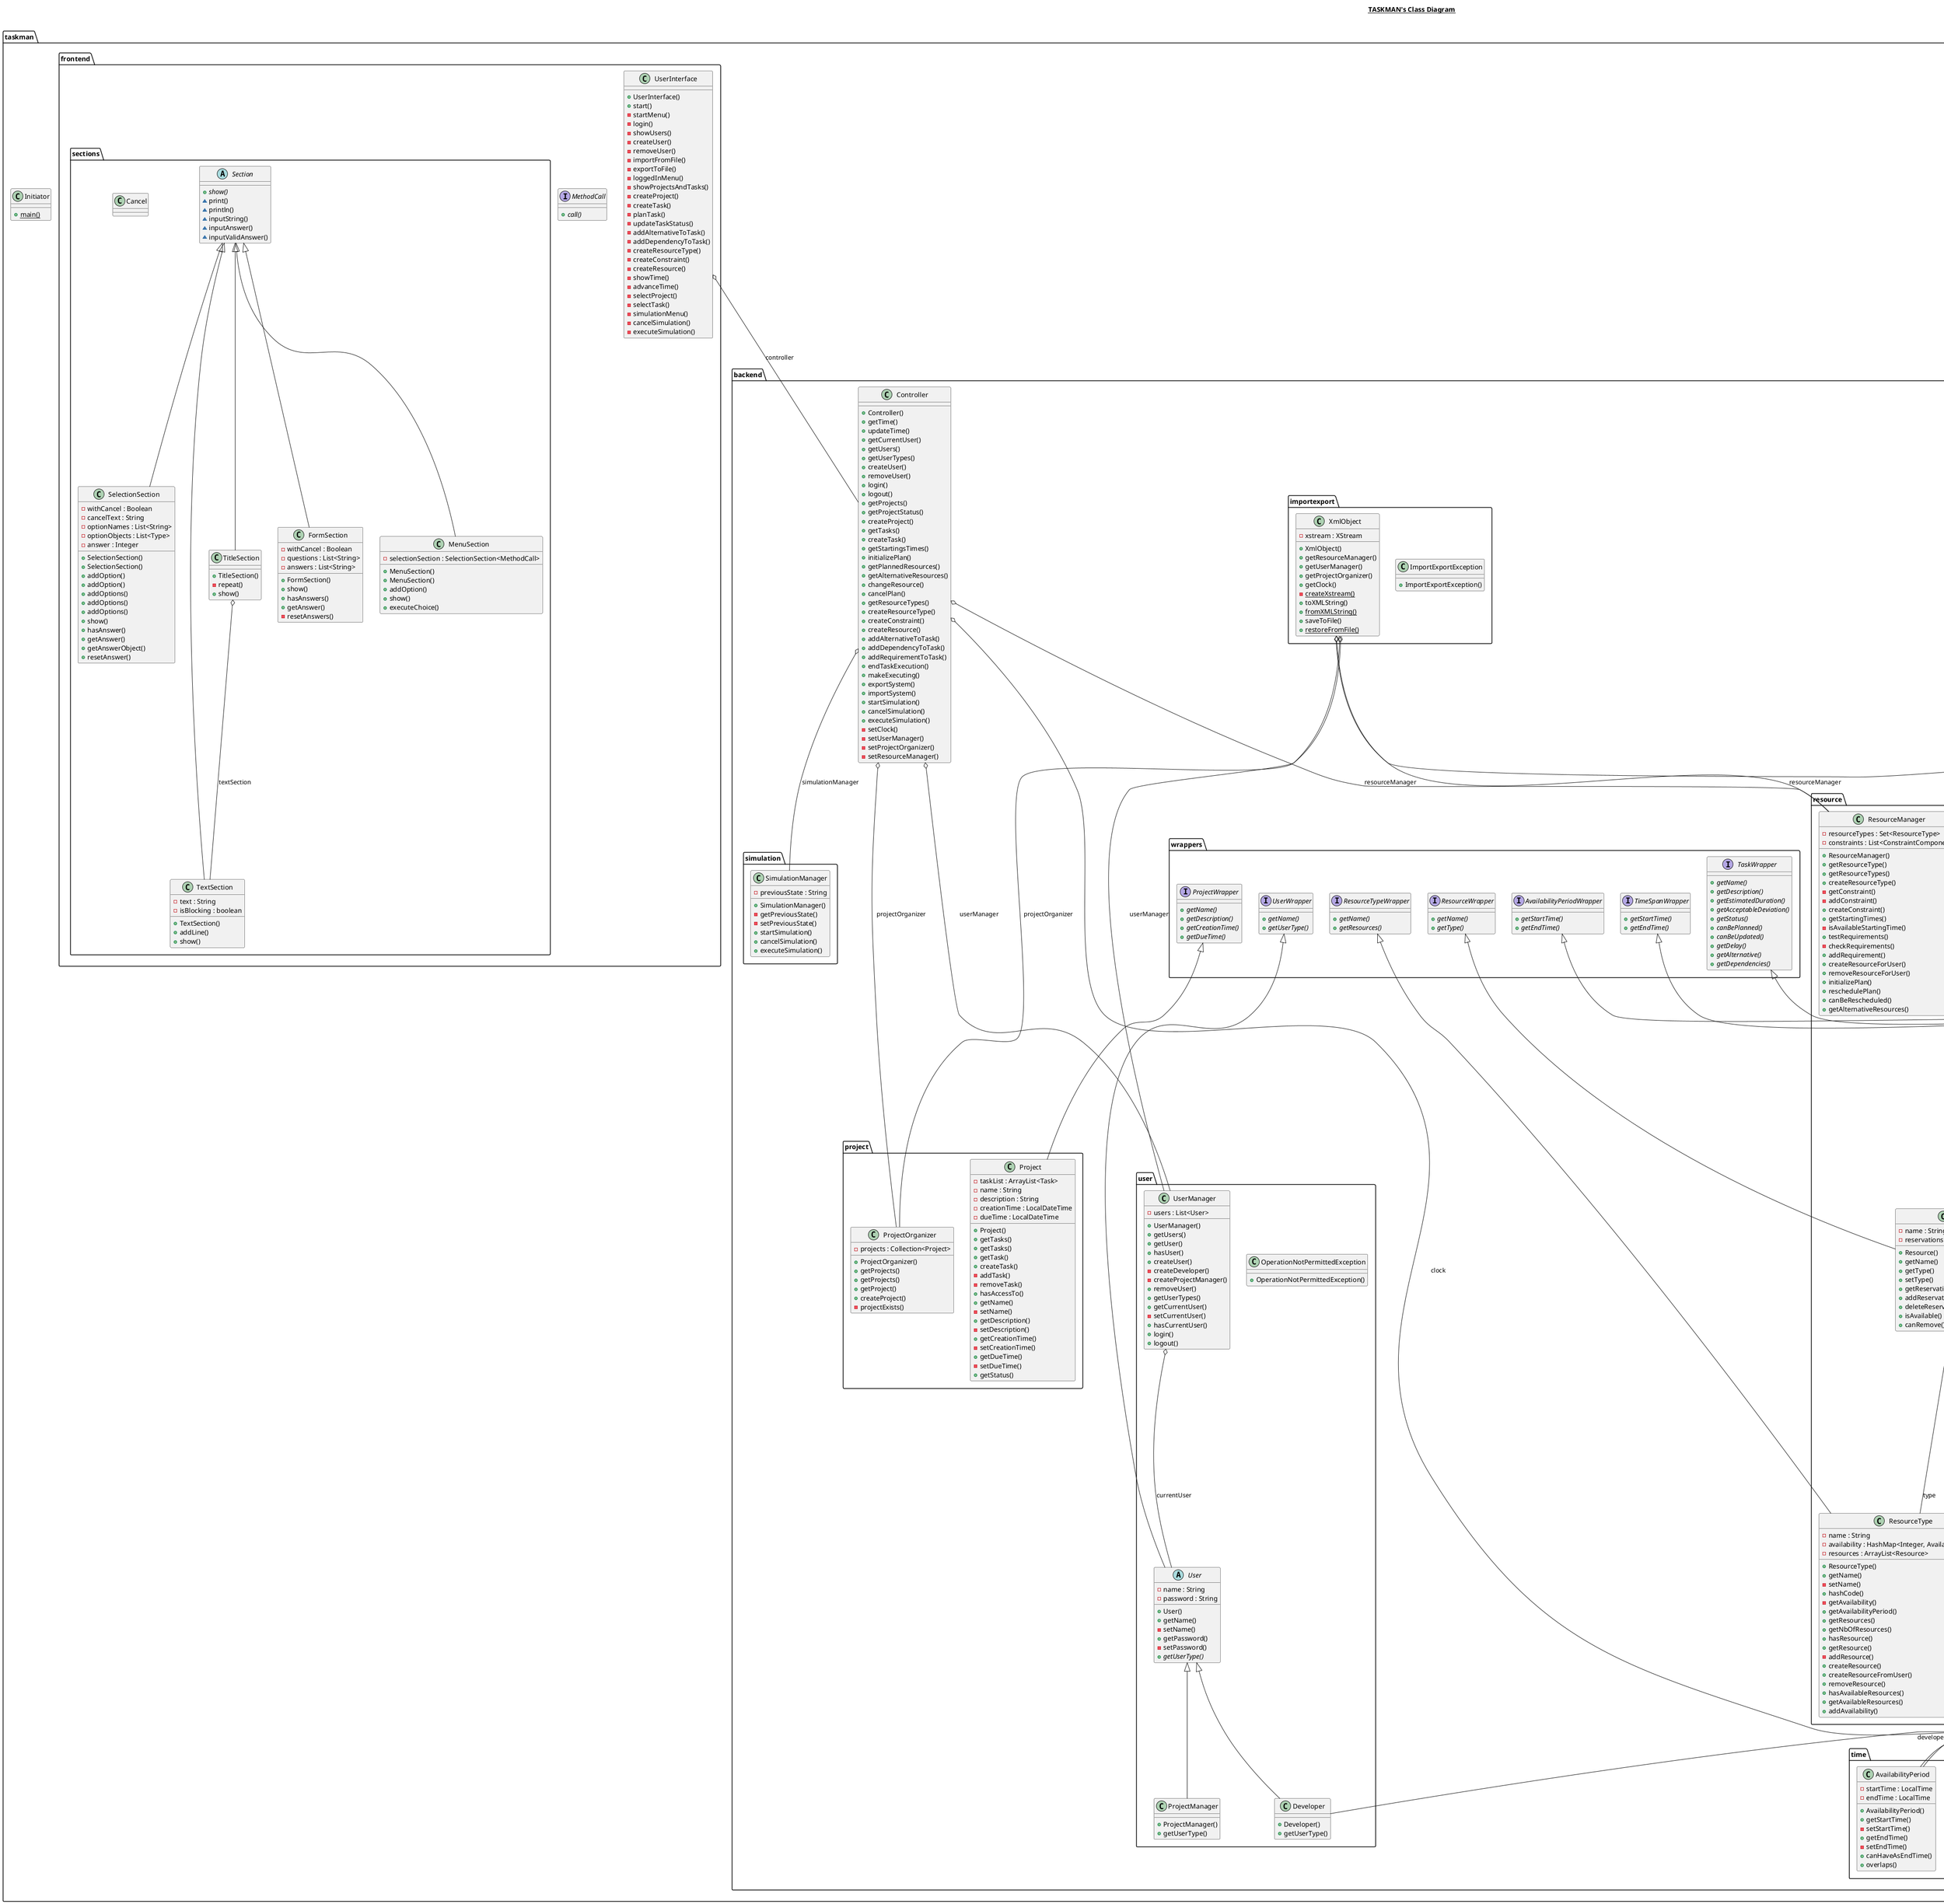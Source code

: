@startuml

title __TASKMAN's Class Diagram__\n

  package taskman {
    class Initiator {
        {static} + main()
    }

    package taskman.frontend {
      interface MethodCall {
          {abstract} + call()
      }

      class UserInterface {
          + UserInterface()
          + start()
          - startMenu()
          - login()
          - showUsers()
          - createUser()
          - removeUser()
          - importFromFile()
          - exportToFile()
          - loggedInMenu()
          - showProjectsAndTasks()
          - createProject()
          - createTask()
          - planTask()
          - updateTaskStatus()
          - addAlternativeToTask()
          - addDependencyToTask()
          - createResourceType()
          - createConstraint()
          - createResource()
          - showTime()
          - advanceTime()
          - selectProject()
          - selectTask()
          - simulationMenu()
          - cancelSimulation()
          - executeSimulation()
      }

      package taskman.frontend.sections {
        class Cancel {
        }

        class FormSection {
            - withCancel : Boolean
            - questions : List<String>
            - answers : List<String>
            + FormSection()
            + show()
            + hasAnswers()
            + getAnswer()
            - resetAnswers()
        }

        class MenuSection {
            - selectionSection : SelectionSection<MethodCall>
            + MenuSection()
            + MenuSection()
            + addOption()
            + show()
            + executeChoice()
        }

        abstract class Section {
            {abstract} + show()
            ~ print()
            ~ println()
            ~ inputString()
            ~ inputAnswer()
            ~ inputValidAnswer()
        }

        class SelectionSection {
            - withCancel : Boolean
            - cancelText : String
            - optionNames : List<String>
            - optionObjects : List<Type>
            - answer : Integer
            + SelectionSection()
            + SelectionSection()
            + addOption()
            + addOption()
            + addOptions()
            + addOptions()
            + addOptions()
            + show()
            + hasAnswer()
            + getAnswer()
            + getAnswerObject()
            + resetAnswer()
        }

        class TextSection {
            - text : String
            - isBlocking : boolean
            + TextSection()
            + addLine()
            + show()
        }

        class TitleSection {
            + TitleSection()
            - repeat()
            + show()
        }
      }
    }

    package taskman.backend {
      class Controller {
          + Controller()
          + getTime()
          + updateTime()
          + getCurrentUser()
          + getUsers()
          + getUserTypes()
          + createUser()
          + removeUser()
          + login()
          + logout()
          + getProjects()
          + getProjectStatus()
          + createProject()
          + getTasks()
          + createTask()
          + getStartingsTimes()
          + initializePlan()
          + getPlannedResources()
          + getAlternativeResources()
          + changeResource()
          + cancelPlan()
          + getResourceTypes()
          + createResourceType()
          + createConstraint()
          + createResource()
          + addAlternativeToTask()
          + addDependencyToTask()
          + addRequirementToTask()
          + endTaskExecution()
          + makeExecuting()
          + exportSystem()
          + importSystem()
          + startSimulation()
          + cancelSimulation()
          + executeSimulation()
          - setClock()
          - setUserManager()
          - setProjectOrganizer()
          - setResourceManager()
      }

      package taskman.backend.wrappers {
        interface AvailabilityPeriodWrapper {
            {abstract} + getStartTime()
            {abstract} + getEndTime()
        }

        interface ProjectWrapper {
            {abstract} + getName()
            {abstract} + getDescription()
            {abstract} + getCreationTime()
            {abstract} + getDueTime()
        }

        interface ResourceTypeWrapper {
            {abstract} + getName()
            {abstract} + getResources()
        }

        interface ResourceWrapper {
            {abstract} + getName()
            {abstract} + getType()
        }

        interface TaskWrapper {
            {abstract} + getName()
            {abstract} + getDescription()
            {abstract} + getEstimatedDuration()
            {abstract} + getAcceptableDeviation()
            {abstract} + getStatus()
            {abstract} + canBePlanned()
            {abstract} + canBeUpdated()
            {abstract} + getDelay()
            {abstract} + getAlternative()
            {abstract} + getDependencies()
        }

        interface TimeSpanWrapper {
            {abstract} + getStartTime()
            {abstract} + getEndTime()
        }

        interface UserWrapper {
            {abstract} + getName()
            {abstract} + getUserType()
        }
      }

      package taskman.backend.importexport {
        class ImportExportException {
            + ImportExportException()
        }

        class XmlObject {
            - xstream : XStream
            + XmlObject()
            + getResourceManager()
            + getUserManager()
            + getProjectOrganizer()
            + getClock()
            {static} - createXstream()
            + toXMLString()
            {static} + fromXMLString()
            + saveToFile()
            {static} + restoreFromFile()
        }
      }

      package taskman.backend.project {
        class Project {
            - taskList : ArrayList<Task>
            - name : String
            - description : String
            - creationTime : LocalDateTime
            - dueTime : LocalDateTime
            + Project()
            + getTasks()
            + getTasks()
            + getTask()
            + createTask()
            - addTask()
            - removeTask()
            + hasAccessTo()
            + getName()
            - setName()
            + getDescription()
            - setDescription()
            + getCreationTime()
            - setCreationTime()
            + getDueTime()
            - setDueTime()
            + getStatus()
        }

        class ProjectOrganizer {
            - projects : Collection<Project>
            + ProjectOrganizer()
            + getProjects()
            + getProjects()
            + getProject()
            + createProject()
            - projectExists()
        }
      }

      package taskman.backend.resource {
        class DeveloperResource {
            + DeveloperResource()
            + getBreakTime()
            - setBreakTime()
            + addBreakTime()
            + isAvailable()
            - overlapsWithBreak()
            - setDeveloper()
            + getDeveloper()
        }

        class Plan {
            - requirements : Map<ResourceType, Integer>
            - reservations : List<Reservation>
            + Plan()
            + getTask()
            - setTask()
            + getRequirements()
            + addRequirement()
            + getReservations()
            + createReservations()
            + createReservation()
            + createSpecificReservation()
            + removeReservation()
            + getPlannedResources()
            + changeResource()
            + isDeveloperFromPlan()
            + finish()
            + emptyPlan()
        }

        class Reservation {
            - userSpecific : boolean
            + Reservation()
            + getResource()
            - setResource()
            + getTimeSpan()
            - setTimeSpan()
            + overlaps()
            + finishEarlier()
            + isUserSpecific()
            + setUserSpecific()
            + delete()
        }

        class Resource {
            - name : String
            - reservations : ArrayList<Reservation>
            + Resource()
            + getName()
            + getType()
            + setType()
            + getReservations()
            + addReservation()
            + deleteReservation()
            + isAvailable()
            + canRemove()
        }

        class ResourceManager {
            - resourceTypes : Set<ResourceType>
            - constraints : List<ConstraintComponent>
            + ResourceManager()
            + getResourceType()
            + getResourceTypes()
            + createResourceType()
            - getConstraint()
            - addConstraint()
            + createConstraint()
            + getStartingTimes()
            - isAvailableStartingTime()
            + testRequirements()
            - checkRequirements()
            + addRequirement()
            + createResourceForUser()
            + removeResourceForUser()
            + initializePlan()
            + reschedulePlan()
            + canBeRescheduled()
            + getAlternativeResources()
        }

        class ResourceType {
            - name : String
            - availability : HashMap<Integer, AvailabilityPeriod>
            - resources : ArrayList<Resource>
            + ResourceType()
            + getName()
            - setName()
            + hashCode()
            - getAvailability()
            + getAvailabilityPeriod()
            + getResources()
            + getNbOfResources()
            + hasResource()
            + getResource()
            - addResource()
            + createResource()
            + createResourceFromUser()
            + removeResource()
            + hasAvailableResources()
            + getAvailableResources()
            + addAvailability()
        }
      }

      package taskman.backend.simulation {
        class SimulationManager {
            - previousState : String
            + SimulationManager()
            - getPreviousState()
            - setPreviousState()
            + startSimulation()
            + cancelSimulation()
            + executeSimulation()
        }
      }

      package taskman.backend.task {
        class Task {
            - name : String
            - description : String
            - estimatedDuration : long
            - acceptableDeviation : double
            - dependencies : ArrayList<Task>
            + Task()
            + getName()
            - setName()
            + getDescription()
            - setDescription()
            + getEstimatedDuration()
            - setEstimatedDuration()
            + getAcceptableDeviation()
            - setAcceptableDeviation()
            + getTimeSpan()
            # setTimeSpan()
            - setTimeSpan()
            + getState()
            # setState()
            + getStatus()
            + canBePlanned()
            + canBeUpdated()
            + endExecution()
            + makeExecuting()
            + isAvailable()
            + isFinished()
            + getDelay()
            + getAlternative()
            # setAlternativeTask()
            + setAlternative()
            + getDependencies()
            # addDependencyTask()
            + addDependency()
            + removeDependency()
            + getPlan()
            + initializePlan()
            + getPlannedResources()
            + getAlternativeResources()
            + changeResource()
            + cancelPlan()
            + addRequirement()
            {static} # containsLoop()
            + hasAccessTo()
        }

        abstract class TaskState {
            - status : String
            + getStatus()
            # setStatus()
            + canBePlanned()
            + canBeUpdated()
            + getDelay()
            + execute()
            + endExecution()
            + setAlternative()
            + addDependency()
            + addRequirement()
            + isAvailable()
            + isFinished()
            + initializePlan()
            + getPlannedResources()
            + getAlternativeResources()
            + changeResource()
            + cancelPlan()
        }

        class TaskStateExecuting {
            + TaskStateExecuting()
            + endExecution()
        }

        class TaskStateFailed {
            + TaskStateFailed()
            + setAlternative()
        }

        class TaskStateFinished {
            + TaskStateFinished()
            + isFinished()
            + getDelay()
        }

        class TaskStatePlanned {
            + TaskStatePlanned()
            + canBeUpdated()
            + getPlannedResources()
            + getAlternativeResources()
            + changeResource()
            + cancelPlan()
            + execute()
            + isAvailable()
        }

        class TaskStateUnavailable {
            + TaskStateUnavailable()
            + addDependency()
            + canBePlanned()
            + addRequirement()
            + initializePlan()
        }
      }

      package taskman.backend.time {
        class AvailabilityPeriod {
            - startTime : LocalTime
            - endTime : LocalTime
            + AvailabilityPeriod()
            + getStartTime()
            - setStartTime()
            + getEndTime()
            - setEndTime()
            + canHaveAsEndTime()
            + overlaps()
        }

        class Clock {
            - time : LocalDateTime
            + getTime()
            + updateTime()
        }

        class TimeParser {
            {static} - DATE_TIME_FORMATTER : DateTimeFormatter
            {static} - DATE_FORMATTER : DateTimeFormatter
            {static} + convertLocalDateTimeToString()
            {static} + convertStringToLocalDateTime()
            {static} + convertLocalTimeToString()
            {static} + convertStringToLocalTime()
            {static} + roundUpLocalDateTime()
            {static} + roundUpLocalTime()
        }

        class TimeSpan {
            - startTime : LocalDateTime
            - endTime : LocalDateTime
            + TimeSpan()
            + getStartTime()
            - setStartTime()
            + getEndTime()
            - setEndTime()
            + canHaveAsEndTime()
            + equals()
        }
      }

      package taskman.backend.user {
        class Developer {
            + Developer()
            + getUserType()
        }

        class OperationNotPermittedException {
            + OperationNotPermittedException()
        }

        class ProjectManager {
            + ProjectManager()
            + getUserType()
        }

        abstract class User {
            - name : String
            - password : String
            + User()
            + getName()
            - setName()
            + getPassword()
            - setPassword()
            {abstract} + getUserType()
        }

        class UserManager {
            - users : List<User>
            + UserManager()
            + getUsers()
            + getUser()
            + hasUser()
            + createUser()
            - createDeveloper()
            - createProjectManager()
            + removeUser()
            + getUserTypes()
            + getCurrentUser()
            - setCurrentUser()
            + hasCurrentUser()
            + login()
            + logout()
        }
      }
    }
  }

  UserInterface o-- Controller : controller
  FormSection -up-|> Section
  MenuSection -up-|> Section
  SelectionSection -up-|> Section
  TextSection -up-|> Section
  TitleSection -up-|> Section
  TitleSection o-- TextSection : textSection
  Controller o-- Clock : clock
  Controller o-- UserManager : userManager
  Controller o-- ProjectOrganizer : projectOrganizer
  Controller o-- ResourceManager : resourceManager
  Controller o-- SimulationManager : simulationManager
  XmlObject o-- ResourceManager : resourceManager
  XmlObject o-- UserManager : userManager
  XmlObject o-- ProjectOrganizer : projectOrganizer
  XmlObject o-- Clock : clock
  Project -up-|> ProjectWrapper
  DeveloperResource -up-|> Resource
  DeveloperResource o-- AvailabilityPeriod : breakTime
  DeveloperResource o-- Developer : developer
  Plan o-- Task : task
  Reservation o-- Resource : resource
  Reservation o-- TimeSpan : timeSpan
  Resource -up-|> ResourceWrapper
  Resource o-- ResourceType : type
  ResourceType -up-|> ResourceTypeWrapper
  Task -up-|> TaskWrapper
  Task o-- TimeSpan : timeSpan
  Task o-- TaskState : state
  Task o-- Task : alternative
  Task o-- Plan : plan
  TaskStateExecuting -up-|> TaskState
  TaskStateFailed -up-|> TaskState
  TaskStateFinished -up-|> TaskState
  TaskStatePlanned -up-|> TaskState
  TaskStateUnavailable -up-|> TaskState
  AvailabilityPeriod -up-|> AvailabilityPeriodWrapper
  TimeSpan -up-|> TimeSpanWrapper
  Developer -up-|> User
  ProjectManager -up-|> User
  User -up-|> UserWrapper
  UserManager o-- User : currentUser

@enduml
